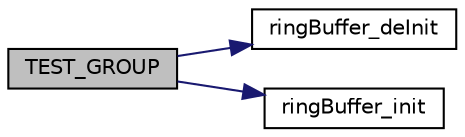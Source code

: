 digraph "TEST_GROUP"
{
 // LATEX_PDF_SIZE
  edge [fontname="Helvetica",fontsize="10",labelfontname="Helvetica",labelfontsize="10"];
  node [fontname="Helvetica",fontsize="10",shape=record];
  rankdir="LR";
  Node1 [label="TEST_GROUP",height=0.2,width=0.4,color="black", fillcolor="grey75", style="filled", fontcolor="black",tooltip=" "];
  Node1 -> Node2 [color="midnightblue",fontsize="10",style="solid",fontname="Helvetica"];
  Node2 [label="ringBuffer_deInit",height=0.2,width=0.4,color="black", fillcolor="white", style="filled",URL="$ring__buffer_8c.html#a616df4e0ac037f773e072ef514795cbb",tooltip="Deinitialize the ring buffer."];
  Node1 -> Node3 [color="midnightblue",fontsize="10",style="solid",fontname="Helvetica"];
  Node3 [label="ringBuffer_init",height=0.2,width=0.4,color="black", fillcolor="white", style="filled",URL="$ring__buffer_8c.html#abb5cf81d33607fe6b1308df1ea02b942",tooltip="Initialize the ring buffer."];
}
